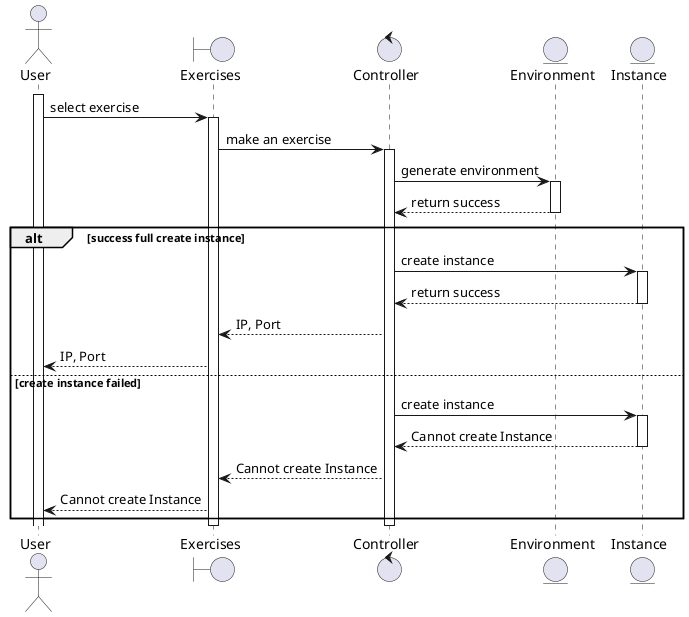 @startuml

actor User 
activate User

boundary Exercises

User -> Exercises : select exercise
activate Exercises

control Controller

Exercises -> Controller : make an exercise
activate Controller

entity Environment

Controller -> Environment : generate environment
activate Environment
Environment --> Controller : return success
deactivate Environment

alt success full create instance
    entity Instance
    Controller -> Instance : create instance
    activate Instance
    Instance --> Controller : return success
    deactivate Instance
    Controller --> Exercises : IP, Port
    Exercises --> User : IP, Port
else create instance failed 
    Controller -> Instance : create instance
    activate Instance
    Instance --> Controller : Cannot create Instance
    deactivate Instance
    Controller --> Exercises : Cannot create Instance
    Exercises --> User : Cannot create Instance
end

deactivate Controller
deactivate Exercises

@enduml
